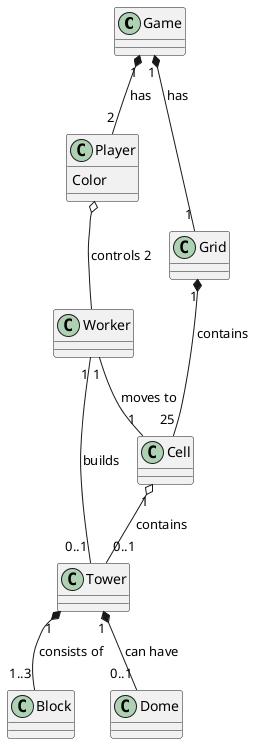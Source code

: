 @startuml
' Entities
class Game {
}

class Player {
    Color
}

class Worker {
}

class Grid {
}

class Cell {
}

class Tower {
}

class Block {
}

class Dome {
}


Game "1"*-- "2"Player : has
Game "1"*-- "1"Grid : has
Player o-- Worker : controls 2
Grid "1" *-- "25"Cell : contains

Cell "1" o-- "0..1" Tower : contains
Tower "1" *-- "1..3" Block : consists of
Tower "1" *-- "0..1"Dome : can have
Worker "1" -- "1" Cell : moves to
Worker "1" -- "0..1" Tower : builds

@enduml
